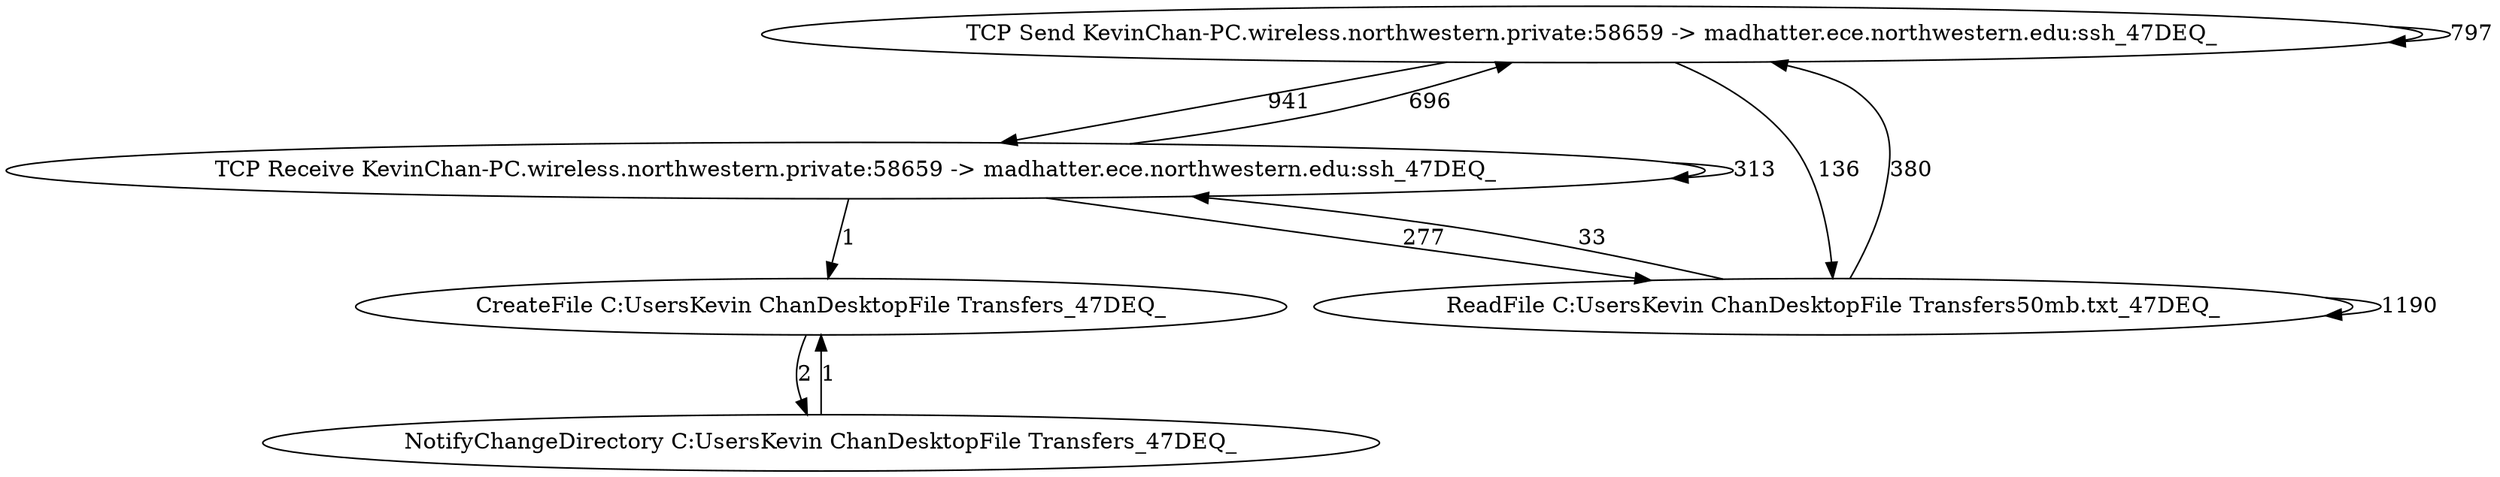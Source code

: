 strict digraph G {
  "TCP Send KevinChan-PC.wireless.northwestern.private:58659 -&gt; madhatter.ece.northwestern.edu:ssh_47DEQ_";
  "TCP Receive KevinChan-PC.wireless.northwestern.private:58659 -&gt; madhatter.ece.northwestern.edu:ssh_47DEQ_";
  "ReadFile C:\Users\Kevin Chan\Desktop\File Transfers\50mb.txt_47DEQ_";
  "CreateFile C:\Users\Kevin Chan\Desktop\File Transfers_47DEQ_";
  "NotifyChangeDirectory C:\Users\Kevin Chan\Desktop\File Transfers_47DEQ_";
  "TCP Send KevinChan-PC.wireless.northwestern.private:58659 -&gt; madhatter.ece.northwestern.edu:ssh_47DEQ_" -> "TCP Receive KevinChan-PC.wireless.northwestern.private:58659 -&gt; madhatter.ece.northwestern.edu:ssh_47DEQ_" [ label="941" ];
  "TCP Receive KevinChan-PC.wireless.northwestern.private:58659 -&gt; madhatter.ece.northwestern.edu:ssh_47DEQ_" -> "TCP Send KevinChan-PC.wireless.northwestern.private:58659 -&gt; madhatter.ece.northwestern.edu:ssh_47DEQ_" [ label="696" ];
  "TCP Receive KevinChan-PC.wireless.northwestern.private:58659 -&gt; madhatter.ece.northwestern.edu:ssh_47DEQ_" -> "ReadFile C:\Users\Kevin Chan\Desktop\File Transfers\50mb.txt_47DEQ_" [ label="277" ];
  "ReadFile C:\Users\Kevin Chan\Desktop\File Transfers\50mb.txt_47DEQ_" -> "ReadFile C:\Users\Kevin Chan\Desktop\File Transfers\50mb.txt_47DEQ_" [ label="1190" ];
  "ReadFile C:\Users\Kevin Chan\Desktop\File Transfers\50mb.txt_47DEQ_" -> "TCP Send KevinChan-PC.wireless.northwestern.private:58659 -&gt; madhatter.ece.northwestern.edu:ssh_47DEQ_" [ label="380" ];
  "TCP Send KevinChan-PC.wireless.northwestern.private:58659 -&gt; madhatter.ece.northwestern.edu:ssh_47DEQ_" -> "ReadFile C:\Users\Kevin Chan\Desktop\File Transfers\50mb.txt_47DEQ_" [ label="136" ];
  "ReadFile C:\Users\Kevin Chan\Desktop\File Transfers\50mb.txt_47DEQ_" -> "TCP Receive KevinChan-PC.wireless.northwestern.private:58659 -&gt; madhatter.ece.northwestern.edu:ssh_47DEQ_" [ label="33" ];
  "TCP Receive KevinChan-PC.wireless.northwestern.private:58659 -&gt; madhatter.ece.northwestern.edu:ssh_47DEQ_" -> "TCP Receive KevinChan-PC.wireless.northwestern.private:58659 -&gt; madhatter.ece.northwestern.edu:ssh_47DEQ_" [ label="313" ];
  "TCP Send KevinChan-PC.wireless.northwestern.private:58659 -&gt; madhatter.ece.northwestern.edu:ssh_47DEQ_" -> "TCP Send KevinChan-PC.wireless.northwestern.private:58659 -&gt; madhatter.ece.northwestern.edu:ssh_47DEQ_" [ label="797" ];
  "TCP Receive KevinChan-PC.wireless.northwestern.private:58659 -&gt; madhatter.ece.northwestern.edu:ssh_47DEQ_" -> "CreateFile C:\Users\Kevin Chan\Desktop\File Transfers_47DEQ_" [ label="1" ];
  "CreateFile C:\Users\Kevin Chan\Desktop\File Transfers_47DEQ_" -> "NotifyChangeDirectory C:\Users\Kevin Chan\Desktop\File Transfers_47DEQ_" [ label="2" ];
  "NotifyChangeDirectory C:\Users\Kevin Chan\Desktop\File Transfers_47DEQ_" -> "CreateFile C:\Users\Kevin Chan\Desktop\File Transfers_47DEQ_" [ label="1" ];
}
